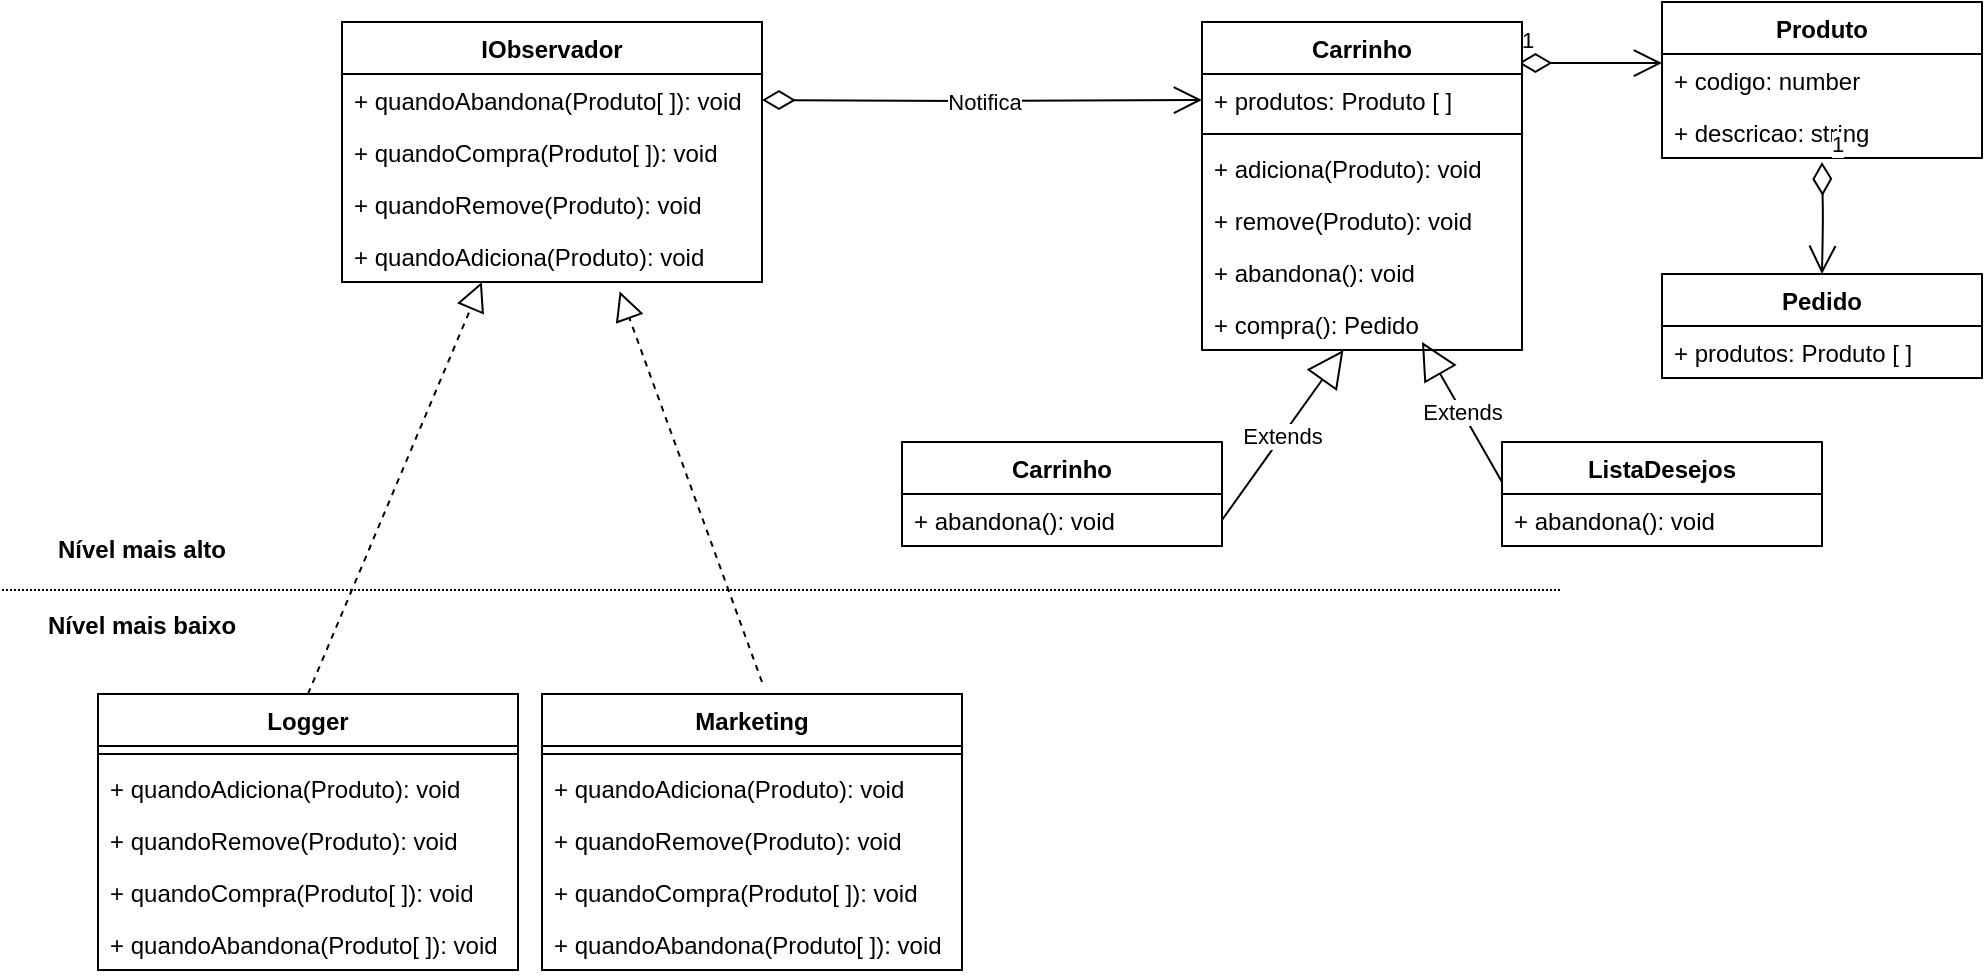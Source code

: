 <mxfile version="13.8.5" type="github">
  <diagram id="2kCRDFUwxtf_5Fmj9jrn" name="Page-1">
    <mxGraphModel dx="920" dy="473" grid="1" gridSize="10" guides="1" tooltips="1" connect="1" arrows="1" fold="1" page="1" pageScale="1" pageWidth="1100" pageHeight="600" math="0" shadow="0">
      <root>
        <mxCell id="0" />
        <mxCell id="1" parent="0" />
        <mxCell id="i8tHs8VNy3ANWFrHOgjr-1" value="IObservador" style="swimlane;fontStyle=1;align=center;verticalAlign=top;childLayout=stackLayout;horizontal=1;startSize=26;horizontalStack=0;resizeParent=1;resizeParentMax=0;resizeLast=0;collapsible=1;marginBottom=0;" parent="1" vertex="1">
          <mxGeometry x="260" y="50" width="210" height="130" as="geometry" />
        </mxCell>
        <mxCell id="8o-GzvRx6LfEdR_IBOxN-38" value="+ quandoAbandona(Produto[ ]): void" style="text;strokeColor=none;fillColor=none;align=left;verticalAlign=top;spacingLeft=4;spacingRight=4;overflow=hidden;rotatable=0;points=[[0,0.5],[1,0.5]];portConstraint=eastwest;" vertex="1" parent="i8tHs8VNy3ANWFrHOgjr-1">
          <mxGeometry y="26" width="210" height="26" as="geometry" />
        </mxCell>
        <mxCell id="8o-GzvRx6LfEdR_IBOxN-37" value="+ quandoCompra(Produto[ ]): void" style="text;strokeColor=none;fillColor=none;align=left;verticalAlign=top;spacingLeft=4;spacingRight=4;overflow=hidden;rotatable=0;points=[[0,0.5],[1,0.5]];portConstraint=eastwest;" vertex="1" parent="i8tHs8VNy3ANWFrHOgjr-1">
          <mxGeometry y="52" width="210" height="26" as="geometry" />
        </mxCell>
        <mxCell id="8o-GzvRx6LfEdR_IBOxN-36" value="+ quandoRemove(Produto): void" style="text;strokeColor=none;fillColor=none;align=left;verticalAlign=top;spacingLeft=4;spacingRight=4;overflow=hidden;rotatable=0;points=[[0,0.5],[1,0.5]];portConstraint=eastwest;" vertex="1" parent="i8tHs8VNy3ANWFrHOgjr-1">
          <mxGeometry y="78" width="210" height="26" as="geometry" />
        </mxCell>
        <mxCell id="8o-GzvRx6LfEdR_IBOxN-35" value="+ quandoAdiciona(Produto): void" style="text;strokeColor=none;fillColor=none;align=left;verticalAlign=top;spacingLeft=4;spacingRight=4;overflow=hidden;rotatable=0;points=[[0,0.5],[1,0.5]];portConstraint=eastwest;" vertex="1" parent="i8tHs8VNy3ANWFrHOgjr-1">
          <mxGeometry y="104" width="210" height="26" as="geometry" />
        </mxCell>
        <mxCell id="i8tHs8VNy3ANWFrHOgjr-5" value="Produto" style="swimlane;fontStyle=1;align=center;verticalAlign=top;childLayout=stackLayout;horizontal=1;startSize=26;horizontalStack=0;resizeParent=1;resizeParentMax=0;resizeLast=0;collapsible=1;marginBottom=0;" parent="1" vertex="1">
          <mxGeometry x="920" y="40" width="160" height="78" as="geometry" />
        </mxCell>
        <mxCell id="i8tHs8VNy3ANWFrHOgjr-6" value="+ codigo: number" style="text;strokeColor=none;fillColor=none;align=left;verticalAlign=top;spacingLeft=4;spacingRight=4;overflow=hidden;rotatable=0;points=[[0,0.5],[1,0.5]];portConstraint=eastwest;" parent="i8tHs8VNy3ANWFrHOgjr-5" vertex="1">
          <mxGeometry y="26" width="160" height="26" as="geometry" />
        </mxCell>
        <mxCell id="i8tHs8VNy3ANWFrHOgjr-9" value="+ descricao: string" style="text;strokeColor=none;fillColor=none;align=left;verticalAlign=top;spacingLeft=4;spacingRight=4;overflow=hidden;rotatable=0;points=[[0,0.5],[1,0.5]];portConstraint=eastwest;" parent="i8tHs8VNy3ANWFrHOgjr-5" vertex="1">
          <mxGeometry y="52" width="160" height="26" as="geometry" />
        </mxCell>
        <mxCell id="i8tHs8VNy3ANWFrHOgjr-14" value="ListaDesejos" style="swimlane;fontStyle=1;align=center;verticalAlign=top;childLayout=stackLayout;horizontal=1;startSize=26;horizontalStack=0;resizeParent=1;resizeParentMax=0;resizeLast=0;collapsible=1;marginBottom=0;" parent="1" vertex="1">
          <mxGeometry x="840" y="260" width="160" height="52" as="geometry" />
        </mxCell>
        <mxCell id="i8tHs8VNy3ANWFrHOgjr-15" value="+ abandona(): void" style="text;strokeColor=none;fillColor=none;align=left;verticalAlign=top;spacingLeft=4;spacingRight=4;overflow=hidden;rotatable=0;points=[[0,0.5],[1,0.5]];portConstraint=eastwest;" parent="i8tHs8VNy3ANWFrHOgjr-14" vertex="1">
          <mxGeometry y="26" width="160" height="26" as="geometry" />
        </mxCell>
        <mxCell id="i8tHs8VNy3ANWFrHOgjr-25" value="" style="line;strokeWidth=1;fillColor=none;align=left;verticalAlign=middle;spacingTop=-1;spacingLeft=3;spacingRight=3;rotatable=0;labelPosition=right;points=[];portConstraint=eastwest;dashed=1;dashPattern=1 1;" parent="1" vertex="1">
          <mxGeometry x="90" y="330" width="780" height="8" as="geometry" />
        </mxCell>
        <mxCell id="i8tHs8VNy3ANWFrHOgjr-28" value="Nível mais alto" style="text;align=center;fontStyle=1;verticalAlign=middle;spacingLeft=3;spacingRight=3;strokeColor=none;rotatable=0;points=[[0,0.5],[1,0.5]];portConstraint=eastwest;dashed=1;dashPattern=1 1;" parent="1" vertex="1">
          <mxGeometry x="120" y="300" width="80" height="26" as="geometry" />
        </mxCell>
        <mxCell id="i8tHs8VNy3ANWFrHOgjr-29" value="Nível mais baixo" style="text;align=center;fontStyle=1;verticalAlign=middle;spacingLeft=3;spacingRight=3;strokeColor=none;rotatable=0;points=[[0,0.5],[1,0.5]];portConstraint=eastwest;dashed=1;dashPattern=1 1;" parent="1" vertex="1">
          <mxGeometry x="120" y="338" width="80" height="26" as="geometry" />
        </mxCell>
        <mxCell id="i8tHs8VNy3ANWFrHOgjr-55" value="Marketing" style="swimlane;fontStyle=1;align=center;verticalAlign=top;childLayout=stackLayout;horizontal=1;startSize=26;horizontalStack=0;resizeParent=1;resizeParentMax=0;resizeLast=0;collapsible=1;marginBottom=0;" parent="1" vertex="1">
          <mxGeometry x="360" y="386" width="210" height="138" as="geometry" />
        </mxCell>
        <mxCell id="i8tHs8VNy3ANWFrHOgjr-56" value="" style="line;strokeWidth=1;fillColor=none;align=left;verticalAlign=middle;spacingTop=-1;spacingLeft=3;spacingRight=3;rotatable=0;labelPosition=right;points=[];portConstraint=eastwest;" parent="i8tHs8VNy3ANWFrHOgjr-55" vertex="1">
          <mxGeometry y="26" width="210" height="8" as="geometry" />
        </mxCell>
        <mxCell id="i8tHs8VNy3ANWFrHOgjr-57" value="+ quandoAdiciona(Produto): void" style="text;strokeColor=none;fillColor=none;align=left;verticalAlign=top;spacingLeft=4;spacingRight=4;overflow=hidden;rotatable=0;points=[[0,0.5],[1,0.5]];portConstraint=eastwest;" parent="i8tHs8VNy3ANWFrHOgjr-55" vertex="1">
          <mxGeometry y="34" width="210" height="26" as="geometry" />
        </mxCell>
        <mxCell id="i8tHs8VNy3ANWFrHOgjr-58" value="+ quandoRemove(Produto): void" style="text;strokeColor=none;fillColor=none;align=left;verticalAlign=top;spacingLeft=4;spacingRight=4;overflow=hidden;rotatable=0;points=[[0,0.5],[1,0.5]];portConstraint=eastwest;" parent="i8tHs8VNy3ANWFrHOgjr-55" vertex="1">
          <mxGeometry y="60" width="210" height="26" as="geometry" />
        </mxCell>
        <mxCell id="i8tHs8VNy3ANWFrHOgjr-59" value="+ quandoCompra(Produto[ ]): void" style="text;strokeColor=none;fillColor=none;align=left;verticalAlign=top;spacingLeft=4;spacingRight=4;overflow=hidden;rotatable=0;points=[[0,0.5],[1,0.5]];portConstraint=eastwest;" parent="i8tHs8VNy3ANWFrHOgjr-55" vertex="1">
          <mxGeometry y="86" width="210" height="26" as="geometry" />
        </mxCell>
        <mxCell id="i8tHs8VNy3ANWFrHOgjr-60" value="+ quandoAbandona(Produto[ ]): void" style="text;strokeColor=none;fillColor=none;align=left;verticalAlign=top;spacingLeft=4;spacingRight=4;overflow=hidden;rotatable=0;points=[[0,0.5],[1,0.5]];portConstraint=eastwest;" parent="i8tHs8VNy3ANWFrHOgjr-55" vertex="1">
          <mxGeometry y="112" width="210" height="26" as="geometry" />
        </mxCell>
        <mxCell id="8o-GzvRx6LfEdR_IBOxN-1" value="Pedido" style="swimlane;fontStyle=1;align=center;verticalAlign=top;childLayout=stackLayout;horizontal=1;startSize=26;horizontalStack=0;resizeParent=1;resizeParentMax=0;resizeLast=0;collapsible=1;marginBottom=0;" vertex="1" parent="1">
          <mxGeometry x="920" y="176" width="160" height="52" as="geometry" />
        </mxCell>
        <mxCell id="8o-GzvRx6LfEdR_IBOxN-2" value="+ produtos: Produto [ ]" style="text;strokeColor=none;fillColor=none;align=left;verticalAlign=top;spacingLeft=4;spacingRight=4;overflow=hidden;rotatable=0;points=[[0,0.5],[1,0.5]];portConstraint=eastwest;" vertex="1" parent="8o-GzvRx6LfEdR_IBOxN-1">
          <mxGeometry y="26" width="160" height="26" as="geometry" />
        </mxCell>
        <mxCell id="8o-GzvRx6LfEdR_IBOxN-3" value="Carrinho" style="swimlane;fontStyle=1;align=center;verticalAlign=top;childLayout=stackLayout;horizontal=1;startSize=26;horizontalStack=0;resizeParent=1;resizeParentMax=0;resizeLast=0;collapsible=1;marginBottom=0;" vertex="1" parent="1">
          <mxGeometry x="540" y="260" width="160" height="52" as="geometry" />
        </mxCell>
        <mxCell id="8o-GzvRx6LfEdR_IBOxN-4" value="+ abandona(): void" style="text;strokeColor=none;fillColor=none;align=left;verticalAlign=top;spacingLeft=4;spacingRight=4;overflow=hidden;rotatable=0;points=[[0,0.5],[1,0.5]];portConstraint=eastwest;" vertex="1" parent="8o-GzvRx6LfEdR_IBOxN-3">
          <mxGeometry y="26" width="160" height="26" as="geometry" />
        </mxCell>
        <mxCell id="8o-GzvRx6LfEdR_IBOxN-8" value="Extends" style="endArrow=block;endSize=16;endFill=0;html=1;exitX=1;exitY=0.5;exitDx=0;exitDy=0;" edge="1" parent="1" source="8o-GzvRx6LfEdR_IBOxN-4" target="8o-GzvRx6LfEdR_IBOxN-19">
          <mxGeometry width="160" relative="1" as="geometry">
            <mxPoint x="640" y="210" as="sourcePoint" />
            <mxPoint x="800" y="210" as="targetPoint" />
          </mxGeometry>
        </mxCell>
        <mxCell id="8o-GzvRx6LfEdR_IBOxN-9" value="Extends" style="endArrow=block;endSize=16;endFill=0;html=1;exitX=0;exitY=-0.231;exitDx=0;exitDy=0;exitPerimeter=0;" edge="1" parent="1" source="i8tHs8VNy3ANWFrHOgjr-15">
          <mxGeometry width="160" relative="1" as="geometry">
            <mxPoint x="640" y="210" as="sourcePoint" />
            <mxPoint x="800" y="210" as="targetPoint" />
          </mxGeometry>
        </mxCell>
        <mxCell id="8o-GzvRx6LfEdR_IBOxN-10" value="1" style="endArrow=open;html=1;endSize=12;startArrow=diamondThin;startSize=14;startFill=0;edgeStyle=orthogonalEdgeStyle;align=left;verticalAlign=bottom;entryX=0;entryY=0.174;entryDx=0;entryDy=0;entryPerimeter=0;exitX=0.989;exitY=0.125;exitDx=0;exitDy=0;exitPerimeter=0;" edge="1" parent="1" source="8o-GzvRx6LfEdR_IBOxN-13" target="i8tHs8VNy3ANWFrHOgjr-6">
          <mxGeometry x="-1" y="3" relative="1" as="geometry">
            <mxPoint x="471.12" y="80.524" as="sourcePoint" />
            <mxPoint x="800" y="210" as="targetPoint" />
          </mxGeometry>
        </mxCell>
        <mxCell id="8o-GzvRx6LfEdR_IBOxN-11" value="1" style="endArrow=open;html=1;endSize=12;startArrow=diamondThin;startSize=14;startFill=0;edgeStyle=orthogonalEdgeStyle;align=left;verticalAlign=bottom;entryX=0.5;entryY=0;entryDx=0;entryDy=0;" edge="1" parent="1" target="8o-GzvRx6LfEdR_IBOxN-1">
          <mxGeometry x="-1" y="3" relative="1" as="geometry">
            <mxPoint x="1000" y="120" as="sourcePoint" />
            <mxPoint x="1000" y="150" as="targetPoint" />
          </mxGeometry>
        </mxCell>
        <mxCell id="8o-GzvRx6LfEdR_IBOxN-13" value="Carrinho" style="swimlane;fontStyle=1;align=center;verticalAlign=top;childLayout=stackLayout;horizontal=1;startSize=26;horizontalStack=0;resizeParent=1;resizeParentMax=0;resizeLast=0;collapsible=1;marginBottom=0;" vertex="1" parent="1">
          <mxGeometry x="690" y="50" width="160" height="164" as="geometry" />
        </mxCell>
        <mxCell id="8o-GzvRx6LfEdR_IBOxN-14" value="+ produtos: Produto [ ]" style="text;strokeColor=none;fillColor=none;align=left;verticalAlign=top;spacingLeft=4;spacingRight=4;overflow=hidden;rotatable=0;points=[[0,0.5],[1,0.5]];portConstraint=eastwest;" vertex="1" parent="8o-GzvRx6LfEdR_IBOxN-13">
          <mxGeometry y="26" width="160" height="26" as="geometry" />
        </mxCell>
        <mxCell id="8o-GzvRx6LfEdR_IBOxN-15" value="" style="line;strokeWidth=1;fillColor=none;align=left;verticalAlign=middle;spacingTop=-1;spacingLeft=3;spacingRight=3;rotatable=0;labelPosition=right;points=[];portConstraint=eastwest;" vertex="1" parent="8o-GzvRx6LfEdR_IBOxN-13">
          <mxGeometry y="52" width="160" height="8" as="geometry" />
        </mxCell>
        <mxCell id="8o-GzvRx6LfEdR_IBOxN-16" value="+ adiciona(Produto): void" style="text;strokeColor=none;fillColor=none;align=left;verticalAlign=top;spacingLeft=4;spacingRight=4;overflow=hidden;rotatable=0;points=[[0,0.5],[1,0.5]];portConstraint=eastwest;" vertex="1" parent="8o-GzvRx6LfEdR_IBOxN-13">
          <mxGeometry y="60" width="160" height="26" as="geometry" />
        </mxCell>
        <mxCell id="8o-GzvRx6LfEdR_IBOxN-17" value="+ remove(Produto): void" style="text;strokeColor=none;fillColor=none;align=left;verticalAlign=top;spacingLeft=4;spacingRight=4;overflow=hidden;rotatable=0;points=[[0,0.5],[1,0.5]];portConstraint=eastwest;" vertex="1" parent="8o-GzvRx6LfEdR_IBOxN-13">
          <mxGeometry y="86" width="160" height="26" as="geometry" />
        </mxCell>
        <mxCell id="8o-GzvRx6LfEdR_IBOxN-18" value="+ abandona(): void" style="text;strokeColor=none;fillColor=none;align=left;verticalAlign=top;spacingLeft=4;spacingRight=4;overflow=hidden;rotatable=0;points=[[0,0.5],[1,0.5]];portConstraint=eastwest;" vertex="1" parent="8o-GzvRx6LfEdR_IBOxN-13">
          <mxGeometry y="112" width="160" height="26" as="geometry" />
        </mxCell>
        <mxCell id="8o-GzvRx6LfEdR_IBOxN-19" value="+ compra(): Pedido" style="text;strokeColor=none;fillColor=none;align=left;verticalAlign=top;spacingLeft=4;spacingRight=4;overflow=hidden;rotatable=0;points=[[0,0.5],[1,0.5]];portConstraint=eastwest;" vertex="1" parent="8o-GzvRx6LfEdR_IBOxN-13">
          <mxGeometry y="138" width="160" height="26" as="geometry" />
        </mxCell>
        <mxCell id="8o-GzvRx6LfEdR_IBOxN-25" value="Notifica" style="endArrow=open;html=1;endSize=12;startArrow=diamondThin;startSize=14;startFill=0;edgeStyle=orthogonalEdgeStyle;entryX=0;entryY=0.5;entryDx=0;entryDy=0;exitX=1;exitY=0.5;exitDx=0;exitDy=0;" edge="1" parent="1" target="8o-GzvRx6LfEdR_IBOxN-14">
          <mxGeometry relative="1" as="geometry">
            <mxPoint x="470" y="89" as="sourcePoint" />
            <mxPoint x="580" y="210" as="targetPoint" />
          </mxGeometry>
        </mxCell>
        <mxCell id="8o-GzvRx6LfEdR_IBOxN-28" value="Logger" style="swimlane;fontStyle=1;align=center;verticalAlign=top;childLayout=stackLayout;horizontal=1;startSize=26;horizontalStack=0;resizeParent=1;resizeParentMax=0;resizeLast=0;collapsible=1;marginBottom=0;" vertex="1" parent="1">
          <mxGeometry x="138" y="386" width="210" height="138" as="geometry" />
        </mxCell>
        <mxCell id="8o-GzvRx6LfEdR_IBOxN-29" value="" style="line;strokeWidth=1;fillColor=none;align=left;verticalAlign=middle;spacingTop=-1;spacingLeft=3;spacingRight=3;rotatable=0;labelPosition=right;points=[];portConstraint=eastwest;" vertex="1" parent="8o-GzvRx6LfEdR_IBOxN-28">
          <mxGeometry y="26" width="210" height="8" as="geometry" />
        </mxCell>
        <mxCell id="8o-GzvRx6LfEdR_IBOxN-30" value="+ quandoAdiciona(Produto): void" style="text;strokeColor=none;fillColor=none;align=left;verticalAlign=top;spacingLeft=4;spacingRight=4;overflow=hidden;rotatable=0;points=[[0,0.5],[1,0.5]];portConstraint=eastwest;" vertex="1" parent="8o-GzvRx6LfEdR_IBOxN-28">
          <mxGeometry y="34" width="210" height="26" as="geometry" />
        </mxCell>
        <mxCell id="8o-GzvRx6LfEdR_IBOxN-31" value="+ quandoRemove(Produto): void" style="text;strokeColor=none;fillColor=none;align=left;verticalAlign=top;spacingLeft=4;spacingRight=4;overflow=hidden;rotatable=0;points=[[0,0.5],[1,0.5]];portConstraint=eastwest;" vertex="1" parent="8o-GzvRx6LfEdR_IBOxN-28">
          <mxGeometry y="60" width="210" height="26" as="geometry" />
        </mxCell>
        <mxCell id="8o-GzvRx6LfEdR_IBOxN-32" value="+ quandoCompra(Produto[ ]): void" style="text;strokeColor=none;fillColor=none;align=left;verticalAlign=top;spacingLeft=4;spacingRight=4;overflow=hidden;rotatable=0;points=[[0,0.5],[1,0.5]];portConstraint=eastwest;" vertex="1" parent="8o-GzvRx6LfEdR_IBOxN-28">
          <mxGeometry y="86" width="210" height="26" as="geometry" />
        </mxCell>
        <mxCell id="8o-GzvRx6LfEdR_IBOxN-33" value="+ quandoAbandona(Produto[ ]): void" style="text;strokeColor=none;fillColor=none;align=left;verticalAlign=top;spacingLeft=4;spacingRight=4;overflow=hidden;rotatable=0;points=[[0,0.5],[1,0.5]];portConstraint=eastwest;" vertex="1" parent="8o-GzvRx6LfEdR_IBOxN-28">
          <mxGeometry y="112" width="210" height="26" as="geometry" />
        </mxCell>
        <mxCell id="8o-GzvRx6LfEdR_IBOxN-39" value="" style="endArrow=block;dashed=1;endFill=0;endSize=12;html=1;exitX=0.5;exitY=0;exitDx=0;exitDy=0;entryX=0.333;entryY=1;entryDx=0;entryDy=0;entryPerimeter=0;" edge="1" parent="1" source="8o-GzvRx6LfEdR_IBOxN-28" target="8o-GzvRx6LfEdR_IBOxN-35">
          <mxGeometry width="160" relative="1" as="geometry">
            <mxPoint x="390" y="210" as="sourcePoint" />
            <mxPoint x="550" y="210" as="targetPoint" />
          </mxGeometry>
        </mxCell>
        <mxCell id="8o-GzvRx6LfEdR_IBOxN-40" value="" style="endArrow=block;dashed=1;endFill=0;endSize=12;html=1;entryX=0.661;entryY=1.179;entryDx=0;entryDy=0;entryPerimeter=0;" edge="1" parent="1" target="8o-GzvRx6LfEdR_IBOxN-35">
          <mxGeometry width="160" relative="1" as="geometry">
            <mxPoint x="470" y="380" as="sourcePoint" />
            <mxPoint x="550" y="210" as="targetPoint" />
          </mxGeometry>
        </mxCell>
      </root>
    </mxGraphModel>
  </diagram>
</mxfile>
